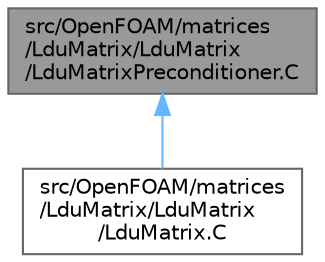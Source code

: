 digraph "src/OpenFOAM/matrices/LduMatrix/LduMatrix/LduMatrixPreconditioner.C"
{
 // LATEX_PDF_SIZE
  bgcolor="transparent";
  edge [fontname=Helvetica,fontsize=10,labelfontname=Helvetica,labelfontsize=10];
  node [fontname=Helvetica,fontsize=10,shape=box,height=0.2,width=0.4];
  Node1 [id="Node000001",label="src/OpenFOAM/matrices\l/LduMatrix/LduMatrix\l/LduMatrixPreconditioner.C",height=0.2,width=0.4,color="gray40", fillcolor="grey60", style="filled", fontcolor="black",tooltip=" "];
  Node1 -> Node2 [id="edge1_Node000001_Node000002",dir="back",color="steelblue1",style="solid",tooltip=" "];
  Node2 [id="Node000002",label="src/OpenFOAM/matrices\l/LduMatrix/LduMatrix\l/LduMatrix.C",height=0.2,width=0.4,color="grey40", fillcolor="white", style="filled",URL="$LduMatrix_8C.html",tooltip=" "];
}
